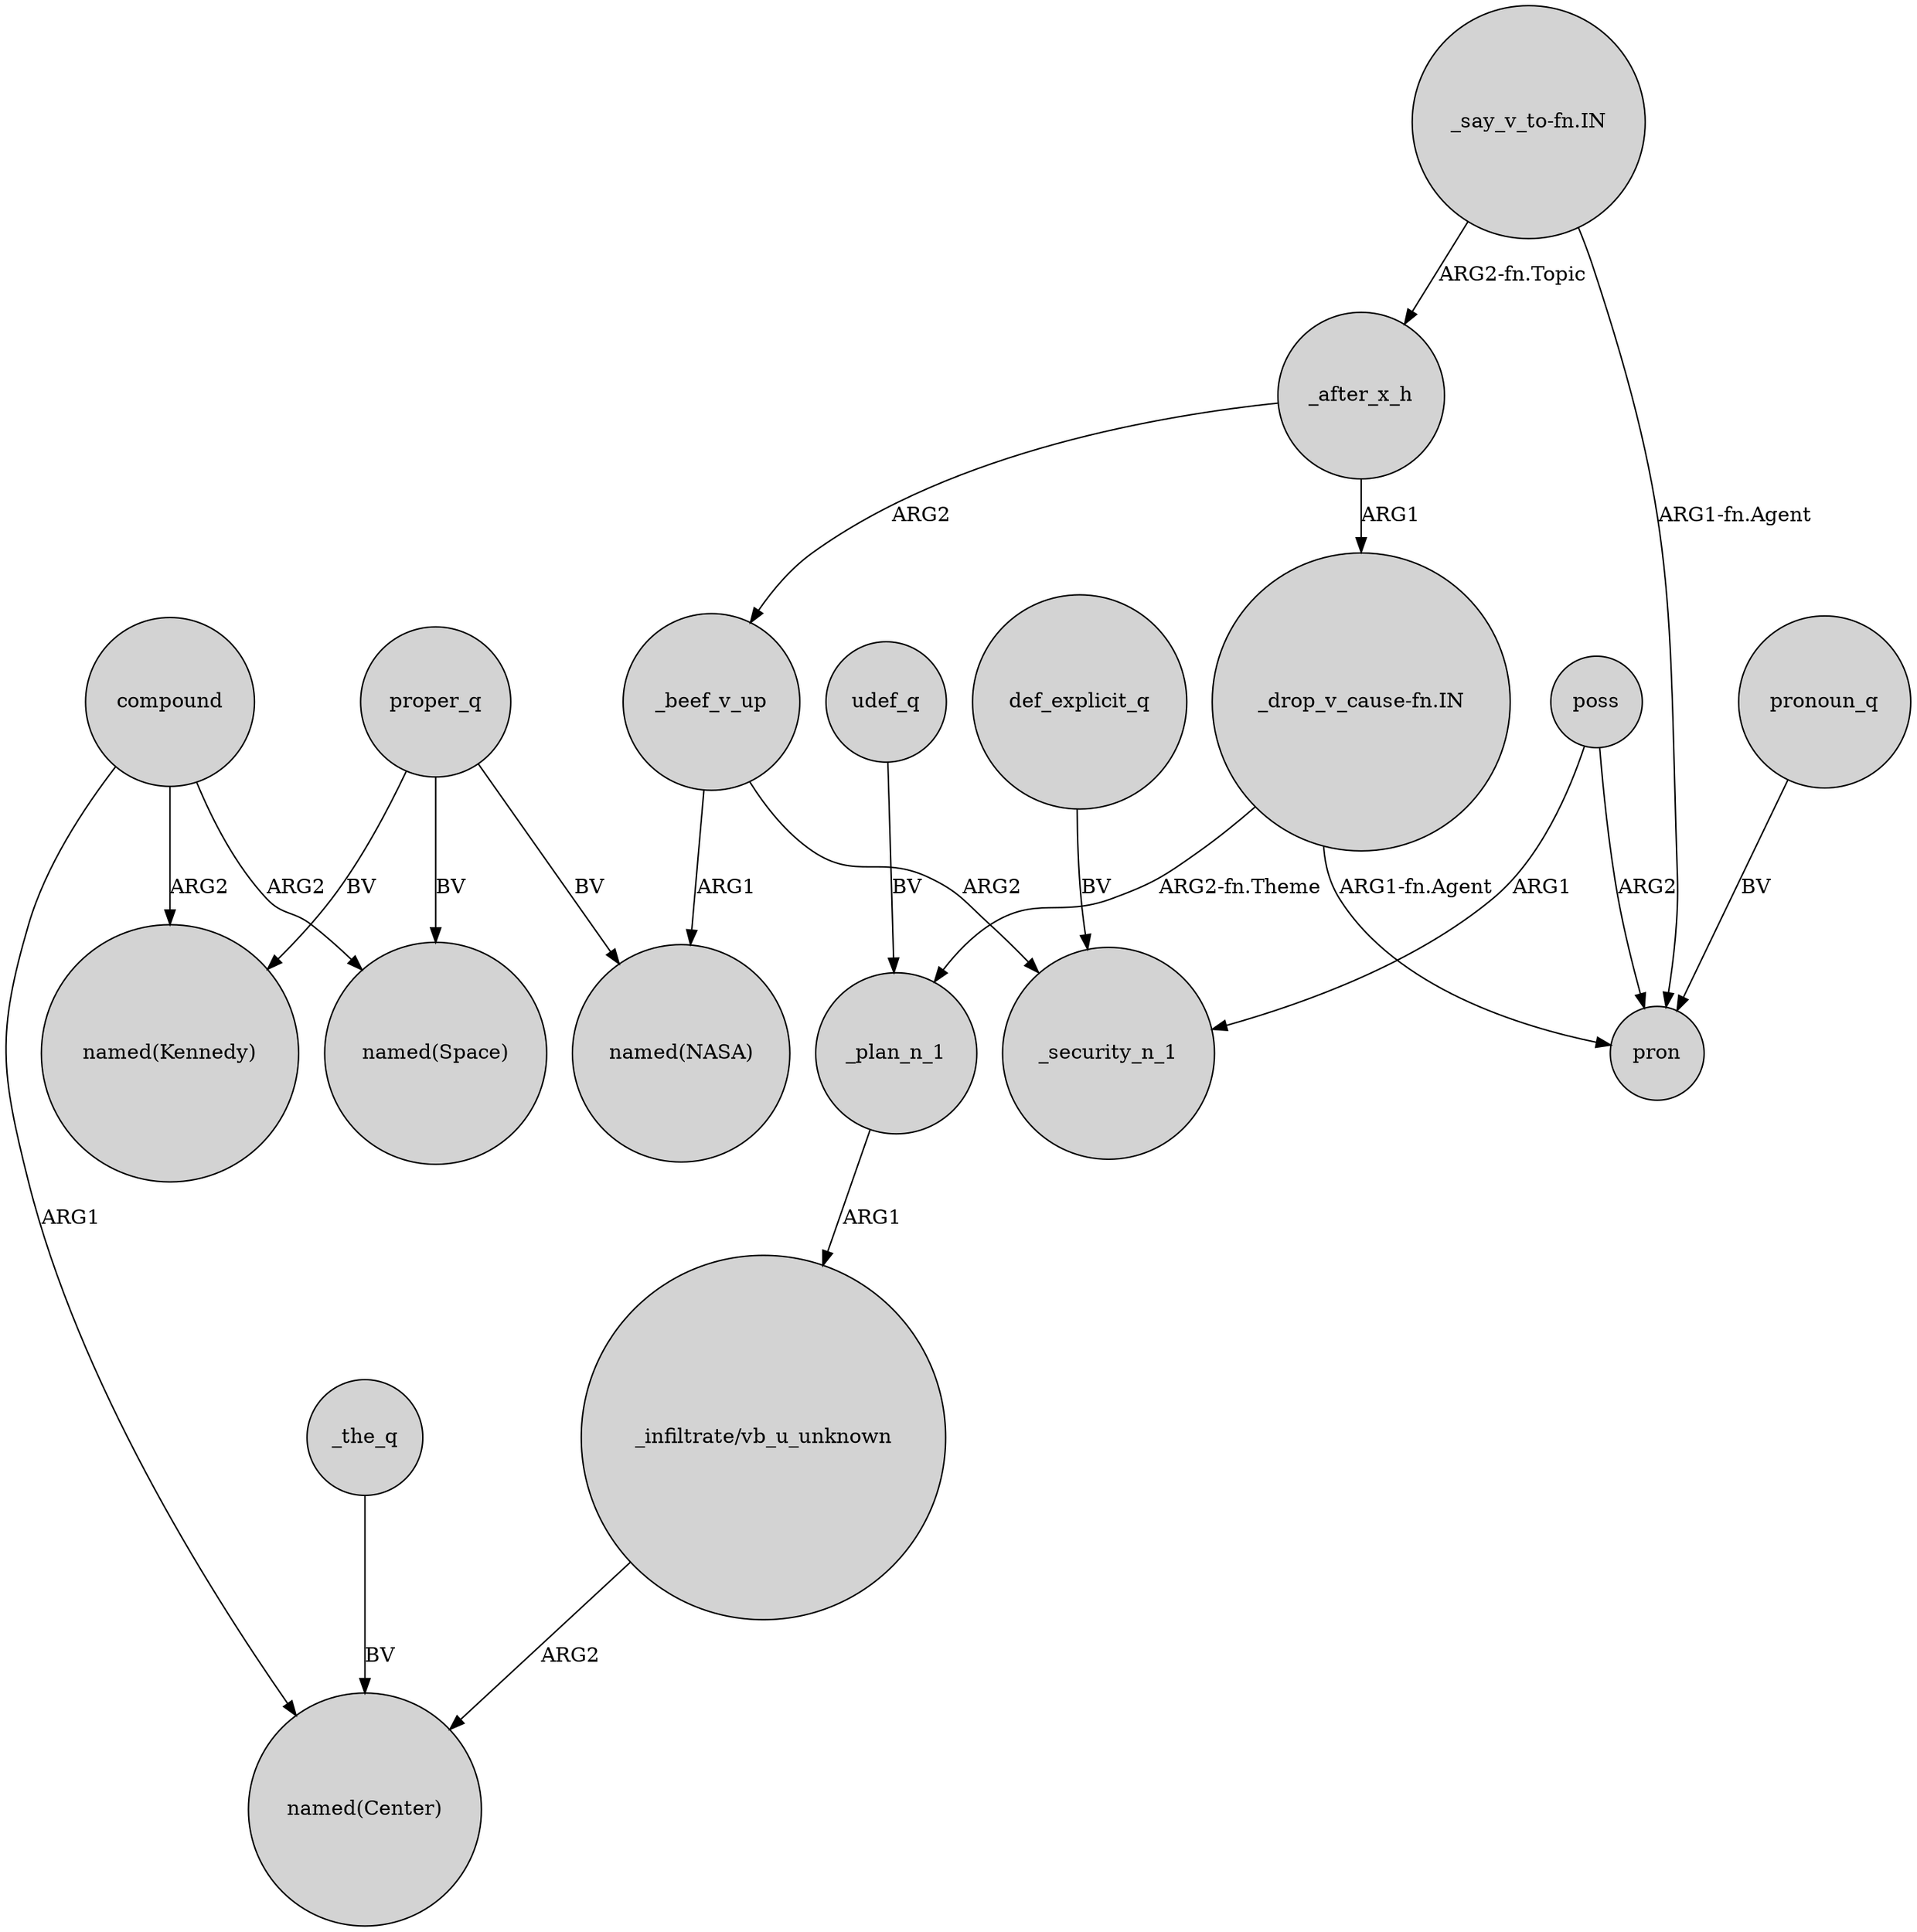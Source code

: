 digraph {
	node [shape=circle style=filled]
	proper_q -> "named(NASA)" [label=BV]
	_after_x_h -> _beef_v_up [label=ARG2]
	poss -> pron [label=ARG2]
	def_explicit_q -> _security_n_1 [label=BV]
	compound -> "named(Kennedy)" [label=ARG2]
	_beef_v_up -> "named(NASA)" [label=ARG1]
	proper_q -> "named(Kennedy)" [label=BV]
	proper_q -> "named(Space)" [label=BV]
	poss -> _security_n_1 [label=ARG1]
	"_drop_v_cause-fn.IN" -> pron [label="ARG1-fn.Agent"]
	pronoun_q -> pron [label=BV]
	udef_q -> _plan_n_1 [label=BV]
	_the_q -> "named(Center)" [label=BV]
	"_infiltrate/vb_u_unknown" -> "named(Center)" [label=ARG2]
	"_say_v_to-fn.IN" -> _after_x_h [label="ARG2-fn.Topic"]
	compound -> "named(Space)" [label=ARG2]
	"_drop_v_cause-fn.IN" -> _plan_n_1 [label="ARG2-fn.Theme"]
	"_say_v_to-fn.IN" -> pron [label="ARG1-fn.Agent"]
	compound -> "named(Center)" [label=ARG1]
	_after_x_h -> "_drop_v_cause-fn.IN" [label=ARG1]
	_plan_n_1 -> "_infiltrate/vb_u_unknown" [label=ARG1]
	_beef_v_up -> _security_n_1 [label=ARG2]
}
